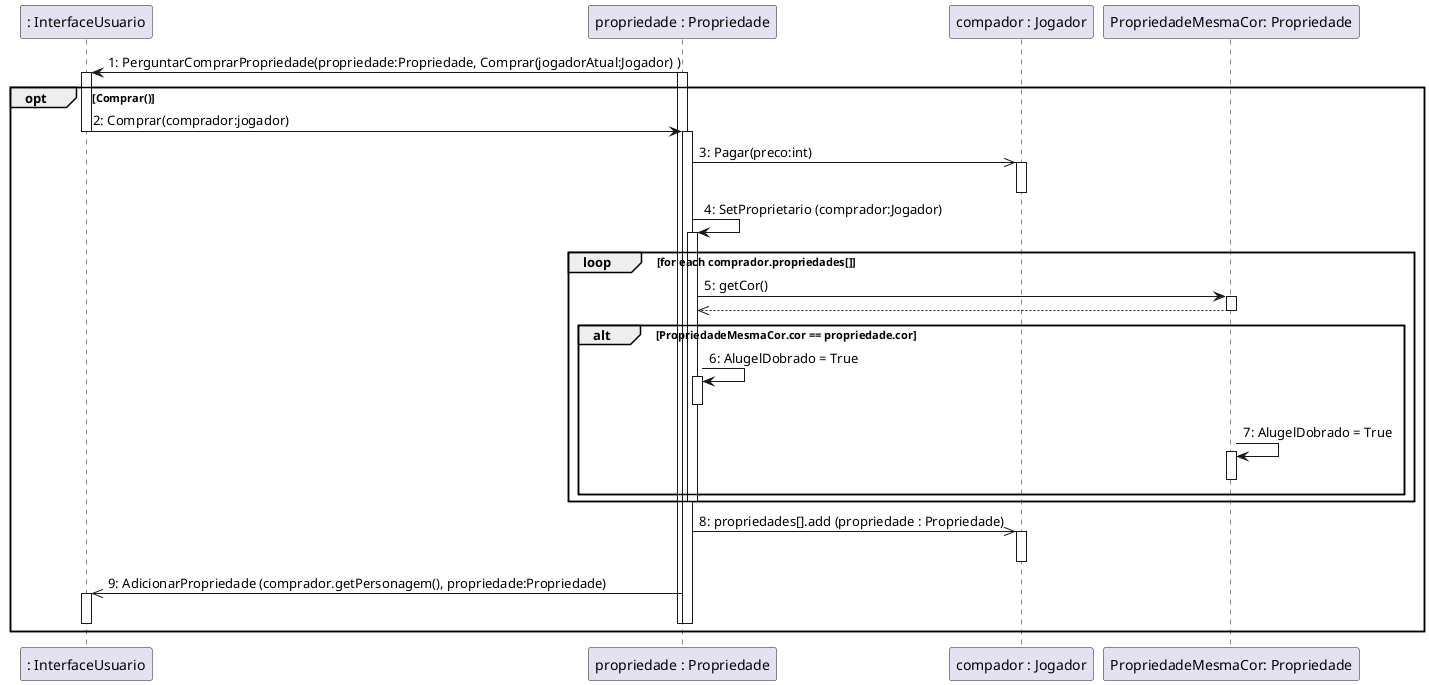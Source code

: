 @startuml 

": InterfaceUsuario" as GUI <- "propriedade : Propriedade" as Prp : 1: PerguntarComprarPropriedade(propriedade:Propriedade, Comprar(jogadorAtual:Jogador) )
    activate GUI
    activate Prp
        opt Comprar() 
            GUI -> Prp : 2: Comprar(comprador:jogador)
            deactivate GUI
                activate Prp
                    Prp ->> "compador : Jogador" as Jog : 3: Pagar(preco:int)
                    activate Jog
                    deactivate Jog

                    Prp -> Prp : 4: SetProprietario (comprador:Jogador)
                    activate Prp

                    loop for each comprador.propriedades[]
                        Prp -> "PropriedadeMesmaCor: Propriedade" as Prp2: 5: getCor()
                        activate Prp2
                        Prp2 -->> Prp
                        deactivate Prp2

                        alt PropriedadeMesmaCor.cor == propriedade.cor
                            Prp -> Prp : 6: AlugelDobrado = True
                            activate Prp
                            deactivate Prp
                            Prp2 -> Prp2 : 7: AlugelDobrado = True
                            activate Prp2
                            deactivate Prp2  
                        end
                    deactivate Prp
                    end

                Prp ->> Jog : 8: propriedades[].add (propriedade : Propriedade)
                    activate Jog
                    deactivate Jog
                    Prp ->> GUI : 9: AdicionarPropriedade (comprador.getPersonagem(), propriedade:Propriedade)
                    activate GUI
                    deactivate GUI
                deactivate Prp
            deactivate Prp

        end ComprarPropriedade

@enduml